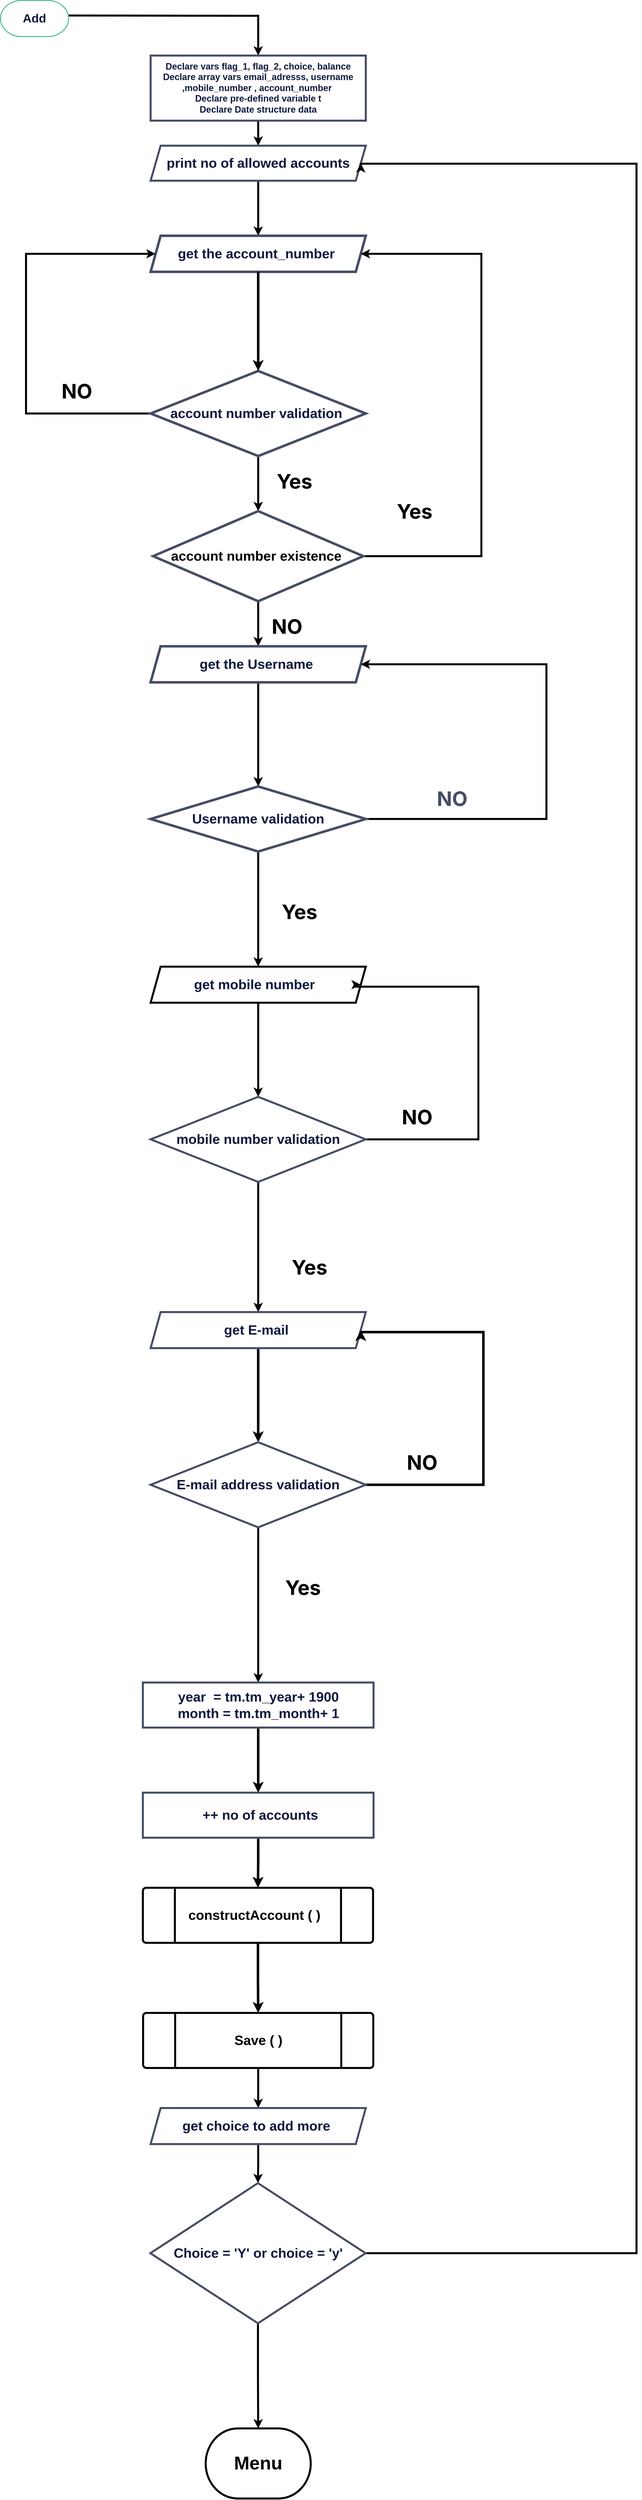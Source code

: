 <mxfile version="22.1.16" type="device" pages="2">
  <diagram id="C5RBs43oDa-KdzZeNtuy" name="Page-1">
    <mxGraphModel dx="5010" dy="2675" grid="1" gridSize="10" guides="1" tooltips="1" connect="1" arrows="1" fold="1" page="1" pageScale="1" pageWidth="827" pageHeight="1169" math="0" shadow="0">
      <root>
        <mxCell id="WIyWlLk6GJQsqaUBKTNV-0" />
        <mxCell id="WIyWlLk6GJQsqaUBKTNV-1" parent="WIyWlLk6GJQsqaUBKTNV-0" />
        <mxCell id="0M5aHhBtIqLNr8UPk6AN-0" value="" style="edgeStyle=orthogonalEdgeStyle;rounded=0;orthogonalLoop=1;jettySize=auto;html=1;horizontal=1;strokeWidth=4;entryX=0.5;entryY=0;entryDx=0;entryDy=0;" edge="1" parent="WIyWlLk6GJQsqaUBKTNV-1" target="0M5aHhBtIqLNr8UPk6AN-3">
          <mxGeometry relative="1" as="geometry">
            <mxPoint x="166" y="170" as="sourcePoint" />
            <mxPoint x="520" y="250" as="targetPoint" />
          </mxGeometry>
        </mxCell>
        <mxCell id="0M5aHhBtIqLNr8UPk6AN-1" value="&lt;b&gt;Add&lt;/b&gt;" style="fontSize=24;zwfType=basicShape;strokeWidth=2;html=1;shape=mxgraph.flowchart.terminator;whiteSpace=wrap;strokeColor=#52BD94;fontColor=#101840;fillColor=#FFFFFF;" vertex="1" parent="WIyWlLk6GJQsqaUBKTNV-1">
          <mxGeometry x="30" y="140" width="136" height="72" as="geometry" />
        </mxCell>
        <mxCell id="YmXTtljNiwzluVmW0Ctn-27" style="edgeStyle=orthogonalEdgeStyle;rounded=0;orthogonalLoop=1;jettySize=auto;html=1;exitX=0.5;exitY=1;exitDx=0;exitDy=0;entryX=0.5;entryY=0;entryDx=0;entryDy=0;strokeWidth=4;" edge="1" parent="WIyWlLk6GJQsqaUBKTNV-1" source="0M5aHhBtIqLNr8UPk6AN-3" target="0M5aHhBtIqLNr8UPk6AN-4">
          <mxGeometry relative="1" as="geometry" />
        </mxCell>
        <mxCell id="0M5aHhBtIqLNr8UPk6AN-3" value="&lt;b style=&quot;font-size: 18px;&quot;&gt;Declare vars flag_1, flag_2, choice, balance&lt;br&gt;Declare array vars&amp;nbsp;email_adresss,&amp;nbsp;username ,mobile_number ,&amp;nbsp;account_number&amp;nbsp;&lt;br&gt;Declare pre-defined variable t&lt;br&gt;Declare Date structure&amp;nbsp;data&lt;/b&gt;" style="fontSize=14;spacingLeft=10;spacingRight=10;zwfType=basicShape;rounded=0;strokeWidth=4;strokeColor=#474D66;whiteSpace=wrap;html=1;align=center;fontColor=#101840;" vertex="1" parent="WIyWlLk6GJQsqaUBKTNV-1">
          <mxGeometry x="330" y="250" width="430" height="130" as="geometry" />
        </mxCell>
        <mxCell id="YmXTtljNiwzluVmW0Ctn-29" style="edgeStyle=orthogonalEdgeStyle;rounded=0;orthogonalLoop=1;jettySize=auto;html=1;exitX=0.5;exitY=1;exitDx=0;exitDy=0;entryX=0.5;entryY=0;entryDx=0;entryDy=0;strokeWidth=4;" edge="1" parent="WIyWlLk6GJQsqaUBKTNV-1" source="0M5aHhBtIqLNr8UPk6AN-4" target="0M5aHhBtIqLNr8UPk6AN-8">
          <mxGeometry relative="1" as="geometry">
            <mxPoint x="545" y="558.0" as="targetPoint" />
          </mxGeometry>
        </mxCell>
        <mxCell id="0M5aHhBtIqLNr8UPk6AN-4" value="&lt;b&gt;&lt;font style=&quot;font-size: 27px;&quot;&gt;print no of allowed accounts&lt;/font&gt;&lt;/b&gt;" style="fontSize=20;spacingLeft=10;spacingRight=10;zwfType=basicShape;strokeWidth=4;shape=parallelogram;perimeter=parallelogramPerimeter;whiteSpace=wrap;html=1;fixedSize=1;strokeColor=#474D66;fontColor=#101840;" vertex="1" parent="WIyWlLk6GJQsqaUBKTNV-1">
          <mxGeometry x="330" y="430" width="430" height="70" as="geometry" />
        </mxCell>
        <mxCell id="0M5aHhBtIqLNr8UPk6AN-8" value="&lt;b&gt;&lt;font style=&quot;font-size: 27px;&quot;&gt;get the account_number&amp;nbsp;&lt;/font&gt;&lt;/b&gt;" style="fontSize=20;spacingLeft=10;spacingRight=10;zwfType=basicShape;strokeWidth=5;shape=parallelogram;perimeter=parallelogramPerimeter;whiteSpace=wrap;html=1;fixedSize=1;strokeColor=#474D66;fontColor=#101840;" vertex="1" parent="WIyWlLk6GJQsqaUBKTNV-1">
          <mxGeometry x="330" y="610" width="430" height="72" as="geometry" />
        </mxCell>
        <mxCell id="YmXTtljNiwzluVmW0Ctn-36" value="" style="edgeStyle=orthogonalEdgeStyle;rounded=0;orthogonalLoop=1;jettySize=auto;html=1;strokeWidth=4;" edge="1" parent="WIyWlLk6GJQsqaUBKTNV-1" source="0M5aHhBtIqLNr8UPk6AN-12" target="0M5aHhBtIqLNr8UPk6AN-17">
          <mxGeometry relative="1" as="geometry" />
        </mxCell>
        <mxCell id="YmXTtljNiwzluVmW0Ctn-37" style="edgeStyle=orthogonalEdgeStyle;rounded=0;orthogonalLoop=1;jettySize=auto;html=1;exitX=0;exitY=0.5;exitDx=0;exitDy=0;entryX=0;entryY=0.5;entryDx=0;entryDy=0;strokeWidth=4;" edge="1" parent="WIyWlLk6GJQsqaUBKTNV-1" source="0M5aHhBtIqLNr8UPk6AN-12" target="0M5aHhBtIqLNr8UPk6AN-8">
          <mxGeometry relative="1" as="geometry">
            <mxPoint x="80" y="640" as="targetPoint" />
            <Array as="points">
              <mxPoint x="81" y="965" />
              <mxPoint x="81" y="646" />
            </Array>
          </mxGeometry>
        </mxCell>
        <mxCell id="0M5aHhBtIqLNr8UPk6AN-12" value="&lt;span&gt;&lt;font style=&quot;font-size: 27px;&quot;&gt;account number validation&amp;nbsp;&lt;/font&gt;&lt;/span&gt;" style="fontSize=20;spacingLeft=10;spacingRight=10;zwfType=basicShape;strokeWidth=5;rhombus;whiteSpace=wrap;html=1;strokeColor=#474D66;fontColor=#101840;fontStyle=1" vertex="1" parent="WIyWlLk6GJQsqaUBKTNV-1">
          <mxGeometry x="330" y="880" width="430" height="170" as="geometry" />
        </mxCell>
        <mxCell id="0M5aHhBtIqLNr8UPk6AN-13" value="" style="edgeStyle=orthogonalEdgeStyle;rounded=0;orthogonalLoop=1;jettySize=auto;html=1;exitX=0.5;exitY=1;exitDx=0;exitDy=0;strokeWidth=5;" edge="1" parent="WIyWlLk6GJQsqaUBKTNV-1" source="0M5aHhBtIqLNr8UPk6AN-8" target="0M5aHhBtIqLNr8UPk6AN-12">
          <mxGeometry relative="1" as="geometry">
            <mxPoint x="524.29" y="790" as="sourcePoint" />
            <mxPoint x="524.29" y="858" as="targetPoint" />
            <Array as="points" />
          </mxGeometry>
        </mxCell>
        <mxCell id="0M5aHhBtIqLNr8UPk6AN-14" value="&lt;font color=&quot;#000000&quot;&gt;NO&lt;/font&gt;" style="spacingLeft=10;spacingRight=10;text;zwfType=Text;html=1;lineHeight=1.5;align=left;fontFamily=Inter;strokeColor=none;fillColor=none;verticalAlign=middle;whiteSpace=wrap;rounded=0;fontSize=40;fontColor=#474D66;fontStyle=1" vertex="1" parent="WIyWlLk6GJQsqaUBKTNV-1">
          <mxGeometry x="140" y="900" width="240" height="40" as="geometry" />
        </mxCell>
        <mxCell id="0M5aHhBtIqLNr8UPk6AN-15" value="&lt;font color=&quot;#000000&quot;&gt;Yes&lt;/font&gt;" style="spacingLeft=10;spacingRight=10;text;zwfType=Text;html=1;lineHeight=1.5;align=left;fontFamily=Inter;strokeColor=none;fillColor=none;verticalAlign=middle;whiteSpace=wrap;rounded=0;fontSize=40;fontColor=#474D66;fontStyle=1" vertex="1" parent="WIyWlLk6GJQsqaUBKTNV-1">
          <mxGeometry x="570" y="1080" width="240" height="40" as="geometry" />
        </mxCell>
        <mxCell id="YmXTtljNiwzluVmW0Ctn-39" value="" style="edgeStyle=orthogonalEdgeStyle;rounded=0;orthogonalLoop=1;jettySize=auto;html=1;entryX=1;entryY=0.5;entryDx=0;entryDy=0;strokeWidth=4;" edge="1" parent="WIyWlLk6GJQsqaUBKTNV-1" source="0M5aHhBtIqLNr8UPk6AN-17" target="0M5aHhBtIqLNr8UPk6AN-8">
          <mxGeometry relative="1" as="geometry">
            <mxPoint x="990" y="640" as="targetPoint" />
            <Array as="points">
              <mxPoint x="991" y="1250" />
              <mxPoint x="991" y="646" />
            </Array>
          </mxGeometry>
        </mxCell>
        <mxCell id="YmXTtljNiwzluVmW0Ctn-40" value="" style="edgeStyle=orthogonalEdgeStyle;rounded=0;orthogonalLoop=1;jettySize=auto;html=1;strokeWidth=4;" edge="1" parent="WIyWlLk6GJQsqaUBKTNV-1" source="0M5aHhBtIqLNr8UPk6AN-17" target="0M5aHhBtIqLNr8UPk6AN-22">
          <mxGeometry relative="1" as="geometry" />
        </mxCell>
        <mxCell id="0M5aHhBtIqLNr8UPk6AN-17" value="&lt;div style=&quot;text-align: justify;&quot;&gt;&lt;span style=&quot;background-color: initial;&quot;&gt;&lt;font style=&quot;&quot;&gt;&lt;b style=&quot;font-size: 27px;&quot;&gt;&amp;nbsp;account number &lt;/b&gt;&lt;span style=&quot;font-size: 27px;&quot;&gt;&lt;b&gt;existence&lt;/b&gt;&lt;/span&gt;&lt;b style=&quot;font-size: 27px;&quot;&gt;&amp;nbsp;&amp;nbsp;&lt;/b&gt;&lt;/font&gt;&lt;/span&gt;&lt;/div&gt;" style="fontSize=20;spacingLeft=10;spacingRight=10;zwfType=basicShape;strokeWidth=5;rhombus;whiteSpace=wrap;html=1;strokeColor=#474D66;" vertex="1" parent="WIyWlLk6GJQsqaUBKTNV-1">
          <mxGeometry x="335" y="1160" width="420" height="180" as="geometry" />
        </mxCell>
        <mxCell id="0M5aHhBtIqLNr8UPk6AN-18" value="&lt;font color=&quot;#000000&quot;&gt;Yes&lt;/font&gt;" style="spacingLeft=10;spacingRight=10;text;zwfType=Text;html=1;lineHeight=1.5;align=left;fontFamily=Inter;strokeColor=none;fillColor=none;verticalAlign=middle;whiteSpace=wrap;rounded=0;fontSize=40;fontColor=#474D66;fontStyle=1" vertex="1" parent="WIyWlLk6GJQsqaUBKTNV-1">
          <mxGeometry x="810" y="1140" width="240" height="40" as="geometry" />
        </mxCell>
        <mxCell id="0M5aHhBtIqLNr8UPk6AN-19" value="&lt;font color=&quot;#000000&quot;&gt;NO&lt;/font&gt;" style="spacingLeft=10;spacingRight=10;text;zwfType=Text;html=1;lineHeight=1.5;align=left;fontFamily=Inter;strokeColor=none;fillColor=none;verticalAlign=middle;whiteSpace=wrap;rounded=0;fontSize=40;fontColor=#474D66;fontStyle=1" vertex="1" parent="WIyWlLk6GJQsqaUBKTNV-1">
          <mxGeometry x="560" y="1370" width="240" height="40" as="geometry" />
        </mxCell>
        <mxCell id="rjykAX6L-AphJnYpdACZ-0" style="edgeStyle=orthogonalEdgeStyle;rounded=0;orthogonalLoop=1;jettySize=auto;html=1;exitX=0.5;exitY=1;exitDx=0;exitDy=0;entryX=0.5;entryY=0;entryDx=0;entryDy=0;strokeWidth=4;" edge="1" parent="WIyWlLk6GJQsqaUBKTNV-1" source="0M5aHhBtIqLNr8UPk6AN-22" target="0M5aHhBtIqLNr8UPk6AN-26">
          <mxGeometry relative="1" as="geometry" />
        </mxCell>
        <mxCell id="0M5aHhBtIqLNr8UPk6AN-22" value="&lt;b&gt;&lt;font style=&quot;font-size: 27px;&quot;&gt;get the Username&amp;nbsp;&lt;/font&gt;&lt;/b&gt;" style="fontSize=20;spacingLeft=10;spacingRight=10;zwfType=basicShape;strokeWidth=5;shape=parallelogram;perimeter=parallelogramPerimeter;whiteSpace=wrap;html=1;fixedSize=1;strokeColor=#474D66;fontColor=#101840;" vertex="1" parent="WIyWlLk6GJQsqaUBKTNV-1">
          <mxGeometry x="330" y="1430" width="430" height="72" as="geometry" />
        </mxCell>
        <mxCell id="0M5aHhBtIqLNr8UPk6AN-28" style="edgeStyle=orthogonalEdgeStyle;rounded=0;orthogonalLoop=1;jettySize=auto;html=1;exitX=0.5;exitY=1;exitDx=0;exitDy=0;" edge="1" parent="WIyWlLk6GJQsqaUBKTNV-1" target="0M5aHhBtIqLNr8UPk6AN-26">
          <mxGeometry relative="1" as="geometry">
            <mxPoint x="531" y="1720" as="sourcePoint" />
          </mxGeometry>
        </mxCell>
        <mxCell id="YmXTtljNiwzluVmW0Ctn-41" style="edgeStyle=orthogonalEdgeStyle;rounded=0;orthogonalLoop=1;jettySize=auto;html=1;exitX=1;exitY=0.5;exitDx=0;exitDy=0;strokeWidth=4;entryX=1;entryY=0.5;entryDx=0;entryDy=0;" edge="1" parent="WIyWlLk6GJQsqaUBKTNV-1" source="0M5aHhBtIqLNr8UPk6AN-26" target="0M5aHhBtIqLNr8UPk6AN-22">
          <mxGeometry relative="1" as="geometry">
            <mxPoint x="1120" y="1440" as="targetPoint" />
            <Array as="points">
              <mxPoint x="1121" y="1775" />
              <mxPoint x="1121" y="1466" />
            </Array>
          </mxGeometry>
        </mxCell>
        <mxCell id="YmXTtljNiwzluVmW0Ctn-42" style="edgeStyle=orthogonalEdgeStyle;rounded=0;orthogonalLoop=1;jettySize=auto;html=1;exitX=0.5;exitY=1;exitDx=0;exitDy=0;entryX=0.5;entryY=0;entryDx=0;entryDy=0;strokeWidth=4;" edge="1" parent="WIyWlLk6GJQsqaUBKTNV-1" source="0M5aHhBtIqLNr8UPk6AN-26" target="0M5aHhBtIqLNr8UPk6AN-32">
          <mxGeometry relative="1" as="geometry" />
        </mxCell>
        <mxCell id="0M5aHhBtIqLNr8UPk6AN-26" value="&lt;font style=&quot;font-size: 27px;&quot;&gt;&amp;nbsp;&lt;/font&gt;&lt;b style=&quot;border-color: var(--border-color);&quot;&gt;&lt;font style=&quot;border-color: var(--border-color); font-size: 27px;&quot;&gt;Username&amp;nbsp;&lt;/font&gt;&lt;/b&gt;&lt;span&gt;&lt;font style=&quot;font-size: 27px;&quot;&gt;validation&amp;nbsp;&lt;/font&gt;&lt;/span&gt;" style="fontSize=20;spacingLeft=10;spacingRight=10;zwfType=basicShape;strokeWidth=5;rhombus;whiteSpace=wrap;html=1;strokeColor=#474D66;fontColor=#101840;fontStyle=1" vertex="1" parent="WIyWlLk6GJQsqaUBKTNV-1">
          <mxGeometry x="330" y="1710" width="430" height="130" as="geometry" />
        </mxCell>
        <mxCell id="0M5aHhBtIqLNr8UPk6AN-29" value="&lt;font color=&quot;#000000&quot;&gt;Yes&lt;/font&gt;" style="spacingLeft=10;spacingRight=10;text;zwfType=Text;html=1;lineHeight=1.5;align=left;fontFamily=Inter;strokeColor=none;fillColor=none;verticalAlign=middle;whiteSpace=wrap;rounded=0;fontSize=40;fontColor=#474D66;fontStyle=1" vertex="1" parent="WIyWlLk6GJQsqaUBKTNV-1">
          <mxGeometry x="580" y="1940" width="240" height="40" as="geometry" />
        </mxCell>
        <mxCell id="0M5aHhBtIqLNr8UPk6AN-30" value="NO" style="spacingLeft=10;spacingRight=10;text;zwfType=Text;html=1;lineHeight=1.5;align=left;fontFamily=Inter;strokeColor=none;fillColor=none;verticalAlign=middle;whiteSpace=wrap;rounded=0;fontSize=40;fontColor=#474D66;fontStyle=1" vertex="1" parent="WIyWlLk6GJQsqaUBKTNV-1">
          <mxGeometry x="890" y="1714" width="240" height="40" as="geometry" />
        </mxCell>
        <mxCell id="0M5aHhBtIqLNr8UPk6AN-43" style="edgeStyle=orthogonalEdgeStyle;rounded=0;orthogonalLoop=1;jettySize=auto;html=1;exitX=0.5;exitY=1;exitDx=0;exitDy=0;strokeWidth=4;" edge="1" parent="WIyWlLk6GJQsqaUBKTNV-1" source="0M5aHhBtIqLNr8UPk6AN-32" target="0M5aHhBtIqLNr8UPk6AN-36">
          <mxGeometry relative="1" as="geometry" />
        </mxCell>
        <mxCell id="0M5aHhBtIqLNr8UPk6AN-32" value="&lt;b&gt;&lt;font style=&quot;font-size: 27px;&quot;&gt;get mobile number&amp;nbsp;&amp;nbsp;&lt;/font&gt;&lt;/b&gt;" style="fontSize=20;spacingLeft=10;spacingRight=10;zwfType=basicShape;strokeWidth=4;shape=parallelogram;perimeter=parallelogramPerimeter;whiteSpace=wrap;html=1;fixedSize=1;strokeColor=#000000;fontColor=#101840;" vertex="1" parent="WIyWlLk6GJQsqaUBKTNV-1">
          <mxGeometry x="330" y="2070" width="430" height="72" as="geometry" />
        </mxCell>
        <mxCell id="0M5aHhBtIqLNr8UPk6AN-35" style="edgeStyle=orthogonalEdgeStyle;rounded=0;orthogonalLoop=1;jettySize=auto;html=1;entryX=1;entryY=0.5;entryDx=0;entryDy=0;strokeWidth=4;" edge="1" parent="WIyWlLk6GJQsqaUBKTNV-1" source="0M5aHhBtIqLNr8UPk6AN-36" target="0M5aHhBtIqLNr8UPk6AN-32">
          <mxGeometry relative="1" as="geometry">
            <mxPoint x="1005" y="2110" as="targetPoint" />
            <Array as="points">
              <mxPoint x="985" y="2415" />
              <mxPoint x="985" y="2110" />
              <mxPoint x="740" y="2110" />
            </Array>
          </mxGeometry>
        </mxCell>
        <mxCell id="0M5aHhBtIqLNr8UPk6AN-53" style="edgeStyle=orthogonalEdgeStyle;rounded=0;orthogonalLoop=1;jettySize=auto;html=1;exitX=0.5;exitY=1;exitDx=0;exitDy=0;entryX=0.5;entryY=0;entryDx=0;entryDy=0;strokeWidth=4;" edge="1" parent="WIyWlLk6GJQsqaUBKTNV-1" source="0M5aHhBtIqLNr8UPk6AN-36" target="0M5aHhBtIqLNr8UPk6AN-48">
          <mxGeometry relative="1" as="geometry" />
        </mxCell>
        <mxCell id="0M5aHhBtIqLNr8UPk6AN-36" value="&lt;font style=&quot;font-size: 27px;&quot;&gt;&amp;nbsp;&lt;/font&gt;&lt;b style=&quot;border-color: var(--border-color);&quot;&gt;&lt;font style=&quot;border-color: var(--border-color); font-size: 27px;&quot;&gt;mobile number&amp;nbsp;&lt;/font&gt;&lt;/b&gt;&lt;span&gt;&lt;font style=&quot;font-size: 27px;&quot;&gt;validation&amp;nbsp;&lt;/font&gt;&lt;/span&gt;" style="fontSize=20;spacingLeft=10;spacingRight=10;zwfType=basicShape;strokeWidth=4;rhombus;whiteSpace=wrap;html=1;strokeColor=#474D66;fontColor=#101840;fontStyle=1" vertex="1" parent="WIyWlLk6GJQsqaUBKTNV-1">
          <mxGeometry x="330" y="2330" width="430" height="170" as="geometry" />
        </mxCell>
        <mxCell id="0M5aHhBtIqLNr8UPk6AN-37" value="&lt;font color=&quot;#000000&quot;&gt;Yes&lt;/font&gt;" style="spacingLeft=10;spacingRight=10;text;zwfType=Text;html=1;lineHeight=1.5;align=left;fontFamily=Inter;strokeColor=none;fillColor=none;verticalAlign=middle;whiteSpace=wrap;rounded=0;fontSize=40;fontColor=#474D66;fontStyle=1" vertex="1" parent="WIyWlLk6GJQsqaUBKTNV-1">
          <mxGeometry x="600" y="2650" width="240" height="40" as="geometry" />
        </mxCell>
        <mxCell id="0M5aHhBtIqLNr8UPk6AN-38" value="&lt;font color=&quot;#000000&quot;&gt;NO&lt;/font&gt;" style="spacingLeft=10;spacingRight=10;text;zwfType=Text;html=1;lineHeight=1.5;align=left;fontFamily=Inter;strokeColor=none;fillColor=none;verticalAlign=middle;whiteSpace=wrap;rounded=0;fontSize=40;fontColor=#474D66;fontStyle=1" vertex="1" parent="WIyWlLk6GJQsqaUBKTNV-1">
          <mxGeometry x="820" y="2350" width="240" height="40" as="geometry" />
        </mxCell>
        <mxCell id="0M5aHhBtIqLNr8UPk6AN-47" style="edgeStyle=orthogonalEdgeStyle;rounded=0;orthogonalLoop=1;jettySize=auto;html=1;exitX=0.5;exitY=1;exitDx=0;exitDy=0;strokeWidth=5;" edge="1" parent="WIyWlLk6GJQsqaUBKTNV-1" source="0M5aHhBtIqLNr8UPk6AN-48" target="0M5aHhBtIqLNr8UPk6AN-50">
          <mxGeometry relative="1" as="geometry" />
        </mxCell>
        <mxCell id="0M5aHhBtIqLNr8UPk6AN-48" value="&lt;b&gt;&lt;font style=&quot;font-size: 27px;&quot;&gt;get E-mail&amp;nbsp;&lt;/font&gt;&lt;/b&gt;" style="fontSize=20;spacingLeft=10;spacingRight=10;zwfType=basicShape;strokeWidth=4;shape=parallelogram;perimeter=parallelogramPerimeter;whiteSpace=wrap;html=1;fixedSize=1;strokeColor=#474D66;fontColor=#101840;" vertex="1" parent="WIyWlLk6GJQsqaUBKTNV-1">
          <mxGeometry x="330" y="2760" width="430" height="72" as="geometry" />
        </mxCell>
        <mxCell id="0M5aHhBtIqLNr8UPk6AN-49" style="edgeStyle=orthogonalEdgeStyle;rounded=0;orthogonalLoop=1;jettySize=auto;html=1;entryX=1;entryY=0.5;entryDx=0;entryDy=0;strokeWidth=5;" edge="1" parent="WIyWlLk6GJQsqaUBKTNV-1" source="0M5aHhBtIqLNr8UPk6AN-50" target="0M5aHhBtIqLNr8UPk6AN-48">
          <mxGeometry relative="1" as="geometry">
            <mxPoint x="1015" y="2800" as="targetPoint" />
            <Array as="points">
              <mxPoint x="995" y="3105" />
              <mxPoint x="995" y="2800" />
              <mxPoint x="750" y="2800" />
            </Array>
          </mxGeometry>
        </mxCell>
        <mxCell id="YmXTtljNiwzluVmW0Ctn-43" style="edgeStyle=orthogonalEdgeStyle;rounded=0;orthogonalLoop=1;jettySize=auto;html=1;exitX=0.5;exitY=1;exitDx=0;exitDy=0;entryX=0.5;entryY=0;entryDx=0;entryDy=0;strokeWidth=4;" edge="1" parent="WIyWlLk6GJQsqaUBKTNV-1" source="0M5aHhBtIqLNr8UPk6AN-50" target="0M5aHhBtIqLNr8UPk6AN-56">
          <mxGeometry relative="1" as="geometry" />
        </mxCell>
        <mxCell id="0M5aHhBtIqLNr8UPk6AN-50" value="&lt;font style=&quot;font-size: 27px;&quot;&gt;&amp;nbsp;E-mail address&lt;/font&gt;&lt;b style=&quot;border-color: var(--border-color);&quot;&gt;&lt;font style=&quot;border-color: var(--border-color); font-size: 27px;&quot;&gt;&amp;nbsp;&lt;/font&gt;&lt;/b&gt;&lt;span&gt;&lt;font style=&quot;font-size: 27px;&quot;&gt;validation&amp;nbsp;&lt;/font&gt;&lt;/span&gt;" style="fontSize=20;spacingLeft=10;spacingRight=10;zwfType=basicShape;strokeWidth=4;rhombus;whiteSpace=wrap;html=1;strokeColor=#474D66;fontColor=#101840;fontStyle=1" vertex="1" parent="WIyWlLk6GJQsqaUBKTNV-1">
          <mxGeometry x="330" y="3020" width="430" height="170" as="geometry" />
        </mxCell>
        <mxCell id="0M5aHhBtIqLNr8UPk6AN-52" value="&lt;font color=&quot;#000000&quot;&gt;NO&lt;/font&gt;" style="spacingLeft=10;spacingRight=10;text;zwfType=Text;html=1;lineHeight=1.5;align=left;fontFamily=Inter;strokeColor=none;fillColor=none;verticalAlign=middle;whiteSpace=wrap;rounded=0;fontSize=40;fontColor=#474D66;fontStyle=1;strokeWidth=4;" vertex="1" parent="WIyWlLk6GJQsqaUBKTNV-1">
          <mxGeometry x="830" y="3040" width="240" height="40" as="geometry" />
        </mxCell>
        <mxCell id="0M5aHhBtIqLNr8UPk6AN-59" style="edgeStyle=orthogonalEdgeStyle;rounded=0;orthogonalLoop=1;jettySize=auto;html=1;exitX=0.5;exitY=1;exitDx=0;exitDy=0;entryX=0.5;entryY=0;entryDx=0;entryDy=0;strokeWidth=5;" edge="1" parent="WIyWlLk6GJQsqaUBKTNV-1" source="0M5aHhBtIqLNr8UPk6AN-56" target="0M5aHhBtIqLNr8UPk6AN-57">
          <mxGeometry relative="1" as="geometry" />
        </mxCell>
        <mxCell id="0M5aHhBtIqLNr8UPk6AN-56" value="&lt;div style=&quot;font-size: 27px;&quot;&gt;&lt;font style=&quot;font-size: 27px;&quot;&gt;&lt;b&gt;year&amp;nbsp; = tm.tm_year+ 1900&lt;/b&gt;&lt;/font&gt;&lt;/div&gt;&lt;div style=&quot;font-size: 27px;&quot;&gt;&lt;font style=&quot;font-size: 27px;&quot;&gt;&lt;b&gt;month = tm.tm_month+ 1&lt;/b&gt;&lt;/font&gt;&lt;/div&gt;" style="fontSize=14;spacingLeft=10;spacingRight=10;zwfType=basicShape;rounded=0;strokeWidth=4;strokeColor=#474D66;whiteSpace=wrap;html=1;align=center;fontColor=#101840;" vertex="1" parent="WIyWlLk6GJQsqaUBKTNV-1">
          <mxGeometry x="314.5" y="3500" width="461" height="90" as="geometry" />
        </mxCell>
        <mxCell id="YmXTtljNiwzluVmW0Ctn-5" style="edgeStyle=orthogonalEdgeStyle;rounded=0;orthogonalLoop=1;jettySize=auto;html=1;exitX=0.5;exitY=1;exitDx=0;exitDy=0;entryX=0.5;entryY=0;entryDx=0;entryDy=0;strokeWidth=5;" edge="1" parent="WIyWlLk6GJQsqaUBKTNV-1" source="0M5aHhBtIqLNr8UPk6AN-57" target="YmXTtljNiwzluVmW0Ctn-3">
          <mxGeometry relative="1" as="geometry" />
        </mxCell>
        <mxCell id="0M5aHhBtIqLNr8UPk6AN-57" value="&lt;div style=&quot;font-size: 27px;&quot;&gt;&lt;b&gt;&amp;nbsp; ++ no of accounts&amp;nbsp;&lt;/b&gt;&lt;br&gt;&lt;/div&gt;" style="fontSize=14;spacingLeft=10;spacingRight=10;zwfType=basicShape;rounded=0;strokeWidth=4;strokeColor=#474D66;whiteSpace=wrap;html=1;align=center;fontColor=#101840;" vertex="1" parent="WIyWlLk6GJQsqaUBKTNV-1">
          <mxGeometry x="314.5" y="3720" width="461" height="90" as="geometry" />
        </mxCell>
        <mxCell id="YmXTtljNiwzluVmW0Ctn-8" style="edgeStyle=orthogonalEdgeStyle;rounded=0;orthogonalLoop=1;jettySize=auto;html=1;exitX=0.5;exitY=1;exitDx=0;exitDy=0;entryX=0.5;entryY=0;entryDx=0;entryDy=0;strokeWidth=5;" edge="1" parent="WIyWlLk6GJQsqaUBKTNV-1" source="YmXTtljNiwzluVmW0Ctn-3" target="YmXTtljNiwzluVmW0Ctn-6">
          <mxGeometry relative="1" as="geometry" />
        </mxCell>
        <mxCell id="YmXTtljNiwzluVmW0Ctn-3" value="" style="verticalLabelPosition=bottom;verticalAlign=top;html=1;shape=process;whiteSpace=wrap;rounded=1;size=0.14;arcSize=6;strokeWidth=4;" vertex="1" parent="WIyWlLk6GJQsqaUBKTNV-1">
          <mxGeometry x="314.5" y="3910" width="460" height="110" as="geometry" />
        </mxCell>
        <mxCell id="YmXTtljNiwzluVmW0Ctn-4" value="&lt;font style=&quot;font-size: 27px;&quot;&gt;&lt;b&gt;constructAccount ( )&lt;/b&gt;&lt;/font&gt;" style="text;html=1;align=center;verticalAlign=middle;resizable=0;points=[];autosize=1;strokeColor=none;fillColor=none;" vertex="1" parent="WIyWlLk6GJQsqaUBKTNV-1">
          <mxGeometry x="392" y="3940" width="290" height="50" as="geometry" />
        </mxCell>
        <mxCell id="YmXTtljNiwzluVmW0Ctn-24" style="edgeStyle=orthogonalEdgeStyle;rounded=0;orthogonalLoop=1;jettySize=auto;html=1;exitX=0.5;exitY=1;exitDx=0;exitDy=0;entryX=0.5;entryY=0;entryDx=0;entryDy=0;strokeWidth=4;" edge="1" parent="WIyWlLk6GJQsqaUBKTNV-1" source="YmXTtljNiwzluVmW0Ctn-6" target="YmXTtljNiwzluVmW0Ctn-9">
          <mxGeometry relative="1" as="geometry" />
        </mxCell>
        <mxCell id="YmXTtljNiwzluVmW0Ctn-6" value="" style="verticalLabelPosition=bottom;verticalAlign=top;html=1;shape=process;whiteSpace=wrap;rounded=1;size=0.14;arcSize=6;strokeWidth=4;" vertex="1" parent="WIyWlLk6GJQsqaUBKTNV-1">
          <mxGeometry x="315" y="4160" width="460" height="110" as="geometry" />
        </mxCell>
        <mxCell id="YmXTtljNiwzluVmW0Ctn-7" value="&lt;span style=&quot;font-size: 27px;&quot;&gt;&lt;b&gt;Save ( )&lt;/b&gt;&lt;/span&gt;" style="text;html=1;align=center;verticalAlign=middle;resizable=0;points=[];autosize=1;strokeColor=none;fillColor=none;" vertex="1" parent="WIyWlLk6GJQsqaUBKTNV-1">
          <mxGeometry x="484.5" y="4190" width="120" height="50" as="geometry" />
        </mxCell>
        <mxCell id="YmXTtljNiwzluVmW0Ctn-21" style="edgeStyle=orthogonalEdgeStyle;rounded=0;orthogonalLoop=1;jettySize=auto;html=1;exitX=0.5;exitY=1;exitDx=0;exitDy=0;entryX=0.5;entryY=0;entryDx=0;entryDy=0;strokeWidth=4;" edge="1" parent="WIyWlLk6GJQsqaUBKTNV-1" source="YmXTtljNiwzluVmW0Ctn-9" target="YmXTtljNiwzluVmW0Ctn-11">
          <mxGeometry relative="1" as="geometry" />
        </mxCell>
        <mxCell id="YmXTtljNiwzluVmW0Ctn-9" value="&lt;b&gt;&lt;font style=&quot;font-size: 27px;&quot;&gt;get choice to add more&amp;nbsp;&lt;/font&gt;&lt;/b&gt;" style="fontSize=20;spacingLeft=10;spacingRight=10;zwfType=basicShape;strokeWidth=4;shape=parallelogram;perimeter=parallelogramPerimeter;whiteSpace=wrap;html=1;fixedSize=1;strokeColor=#474D66;fontColor=#101840;" vertex="1" parent="WIyWlLk6GJQsqaUBKTNV-1">
          <mxGeometry x="330" y="4350" width="430" height="72" as="geometry" />
        </mxCell>
        <mxCell id="YmXTtljNiwzluVmW0Ctn-26" style="edgeStyle=orthogonalEdgeStyle;rounded=0;orthogonalLoop=1;jettySize=auto;html=1;exitX=0.5;exitY=1;exitDx=0;exitDy=0;strokeWidth=4;" edge="1" parent="WIyWlLk6GJQsqaUBKTNV-1" source="YmXTtljNiwzluVmW0Ctn-11" target="YmXTtljNiwzluVmW0Ctn-14">
          <mxGeometry relative="1" as="geometry" />
        </mxCell>
        <mxCell id="YmXTtljNiwzluVmW0Ctn-28" style="edgeStyle=orthogonalEdgeStyle;rounded=0;orthogonalLoop=1;jettySize=auto;html=1;exitX=1;exitY=0.5;exitDx=0;exitDy=0;entryX=1;entryY=0.5;entryDx=0;entryDy=0;strokeWidth=4;" edge="1" parent="WIyWlLk6GJQsqaUBKTNV-1" source="YmXTtljNiwzluVmW0Ctn-11" target="0M5aHhBtIqLNr8UPk6AN-4">
          <mxGeometry relative="1" as="geometry">
            <mxPoint x="1300" y="456.0" as="targetPoint" />
            <Array as="points">
              <mxPoint x="1301" y="4640" />
              <mxPoint x="1301" y="466" />
            </Array>
          </mxGeometry>
        </mxCell>
        <mxCell id="YmXTtljNiwzluVmW0Ctn-11" value="&lt;span style=&quot;font-size: 27px;&quot;&gt;Choice = &#39;Y&#39; or choice = &#39;y&#39;&lt;/span&gt;" style="fontSize=20;spacingLeft=10;spacingRight=10;zwfType=basicShape;strokeWidth=4;rhombus;whiteSpace=wrap;html=1;strokeColor=#474D66;fontColor=#101840;fontStyle=1" vertex="1" parent="WIyWlLk6GJQsqaUBKTNV-1">
          <mxGeometry x="329.5" y="4500" width="430" height="280" as="geometry" />
        </mxCell>
        <mxCell id="YmXTtljNiwzluVmW0Ctn-14" value="&lt;font size=&quot;1&quot; style=&quot;&quot;&gt;&lt;b style=&quot;font-size: 37px;&quot;&gt;Menu&lt;/b&gt;&lt;/font&gt;" style="strokeWidth=4;html=1;shape=mxgraph.flowchart.terminator;whiteSpace=wrap;" vertex="1" parent="WIyWlLk6GJQsqaUBKTNV-1">
          <mxGeometry x="440" y="4990" width="210" height="140" as="geometry" />
        </mxCell>
        <mxCell id="YmXTtljNiwzluVmW0Ctn-22" value="&lt;font color=&quot;#000000&quot;&gt;Yes&lt;/font&gt;" style="spacingLeft=10;spacingRight=10;text;zwfType=Text;html=1;lineHeight=1.5;align=left;fontFamily=Inter;strokeColor=none;fillColor=none;verticalAlign=middle;whiteSpace=wrap;rounded=0;fontSize=40;fontColor=#474D66;fontStyle=1" vertex="1" parent="WIyWlLk6GJQsqaUBKTNV-1">
          <mxGeometry x="587" y="3290" width="240" height="40" as="geometry" />
        </mxCell>
      </root>
    </mxGraphModel>
  </diagram>
  <diagram id="K1dLhC4DWe1zBBCFk6ST" name="Page-2">
    <mxGraphModel dx="20040" dy="10700" grid="1" gridSize="10" guides="1" tooltips="1" connect="1" arrows="1" fold="1" page="1" pageScale="1" pageWidth="850" pageHeight="1100" math="0" shadow="0">
      <root>
        <mxCell id="0" />
        <mxCell id="1" parent="0" />
        <mxCell id="cJxG39FfX3PnJyjaCdQf-1" value="" style="edgeStyle=orthogonalEdgeStyle;rounded=0;orthogonalLoop=1;jettySize=auto;html=1;horizontal=1;strokeWidth=4;entryX=0.5;entryY=0;entryDx=0;entryDy=0;labelBackgroundColor=none;fontColor=default;" edge="1" parent="1" target="cJxG39FfX3PnJyjaCdQf-4">
          <mxGeometry relative="1" as="geometry">
            <mxPoint x="166" y="170" as="sourcePoint" />
            <mxPoint x="520" y="250" as="targetPoint" />
          </mxGeometry>
        </mxCell>
        <mxCell id="cJxG39FfX3PnJyjaCdQf-2" value="&lt;b&gt;Search&lt;/b&gt;" style="fontSize=24;zwfType=basicShape;strokeWidth=2;html=1;shape=mxgraph.flowchart.terminator;whiteSpace=wrap;labelBackgroundColor=none;" vertex="1" parent="1">
          <mxGeometry x="30" y="140" width="136" height="72" as="geometry" />
        </mxCell>
        <mxCell id="cJxG39FfX3PnJyjaCdQf-3" style="edgeStyle=orthogonalEdgeStyle;rounded=0;orthogonalLoop=1;jettySize=auto;html=1;exitX=0.5;exitY=1;exitDx=0;exitDy=0;entryX=0.5;entryY=0;entryDx=0;entryDy=0;strokeWidth=4;labelBackgroundColor=none;fontColor=default;" edge="1" parent="1" source="cJxG39FfX3PnJyjaCdQf-4" target="cJxG39FfX3PnJyjaCdQf-6">
          <mxGeometry relative="1" as="geometry" />
        </mxCell>
        <mxCell id="cJxG39FfX3PnJyjaCdQf-4" value="&lt;b style=&quot;font-size: 18px;&quot;&gt;Declare vars flag=1, choice_1,choice_2&lt;/b&gt;&lt;br&gt;&lt;b style=&quot;font-size: 18px;&quot;&gt;Declare array vars &lt;/b&gt;&lt;font style=&quot;font-size: 20px;&quot;&gt;&lt;b&gt;reqAcc&lt;/b&gt;&lt;b style=&quot;&quot;&gt;&amp;nbsp;&lt;/b&gt;&lt;/font&gt;" style="fontSize=14;spacingLeft=10;spacingRight=10;zwfType=basicShape;rounded=0;strokeWidth=4;whiteSpace=wrap;html=1;align=center;labelBackgroundColor=none;" vertex="1" parent="1">
          <mxGeometry x="330" y="250" width="430" height="130" as="geometry" />
        </mxCell>
        <mxCell id="cJxG39FfX3PnJyjaCdQf-5" style="edgeStyle=orthogonalEdgeStyle;rounded=0;orthogonalLoop=1;jettySize=auto;html=1;exitX=0.5;exitY=1;exitDx=0;exitDy=0;entryX=0.5;entryY=0;entryDx=0;entryDy=0;strokeWidth=4;labelBackgroundColor=none;fontColor=default;" edge="1" parent="1" source="cJxG39FfX3PnJyjaCdQf-6" target="cJxG39FfX3PnJyjaCdQf-7">
          <mxGeometry relative="1" as="geometry">
            <mxPoint x="545" y="558.0" as="targetPoint" />
          </mxGeometry>
        </mxCell>
        <mxCell id="cJxG39FfX3PnJyjaCdQf-6" value="&lt;b&gt;&lt;font style=&quot;font-size: 27px;&quot;&gt;print Header&amp;nbsp;&lt;/font&gt;&lt;/b&gt;" style="fontSize=20;spacingLeft=10;spacingRight=10;zwfType=basicShape;strokeWidth=4;shape=parallelogram;perimeter=parallelogramPerimeter;whiteSpace=wrap;html=1;fixedSize=1;labelBackgroundColor=none;" vertex="1" parent="1">
          <mxGeometry x="330" y="430" width="430" height="70" as="geometry" />
        </mxCell>
        <mxCell id="cJxG39FfX3PnJyjaCdQf-7" value="&lt;font style=&quot;&quot;&gt;&lt;span style=&quot;font-size: 27px;&quot;&gt;&lt;b&gt;print &quot;enter account&amp;nbsp;&quot;&lt;/b&gt;&lt;/span&gt;&lt;/font&gt;" style="fontSize=20;spacingLeft=10;spacingRight=10;zwfType=basicShape;strokeWidth=5;shape=parallelogram;perimeter=parallelogramPerimeter;whiteSpace=wrap;html=1;fixedSize=1;labelBackgroundColor=none;" vertex="1" parent="1">
          <mxGeometry x="330" y="610" width="430" height="72" as="geometry" />
        </mxCell>
        <mxCell id="cJxG39FfX3PnJyjaCdQf-8" value="" style="edgeStyle=orthogonalEdgeStyle;rounded=0;orthogonalLoop=1;jettySize=auto;html=1;strokeWidth=4;labelBackgroundColor=none;fontColor=default;" edge="1" parent="1" source="cJxG39FfX3PnJyjaCdQf-10">
          <mxGeometry relative="1" as="geometry">
            <mxPoint x="545" y="1160" as="targetPoint" />
          </mxGeometry>
        </mxCell>
        <mxCell id="cJxG39FfX3PnJyjaCdQf-10" value="&lt;span&gt;&lt;font style=&quot;&quot;&gt;&lt;span style=&quot;font-size: 27px;&quot;&gt;account number validation&lt;/span&gt;&lt;/font&gt;&lt;/span&gt;" style="fontSize=20;spacingLeft=10;spacingRight=10;zwfType=basicShape;strokeWidth=5;rhombus;whiteSpace=wrap;html=1;fontStyle=1;labelBackgroundColor=none;" vertex="1" parent="1">
          <mxGeometry x="330" y="880" width="430" height="170" as="geometry" />
        </mxCell>
        <mxCell id="cJxG39FfX3PnJyjaCdQf-11" value="" style="edgeStyle=orthogonalEdgeStyle;rounded=0;orthogonalLoop=1;jettySize=auto;html=1;exitX=0.5;exitY=1;exitDx=0;exitDy=0;strokeWidth=5;labelBackgroundColor=none;fontColor=default;" edge="1" parent="1" source="cJxG39FfX3PnJyjaCdQf-7" target="cJxG39FfX3PnJyjaCdQf-10">
          <mxGeometry relative="1" as="geometry">
            <mxPoint x="524.29" y="790" as="sourcePoint" />
            <mxPoint x="524.29" y="858" as="targetPoint" />
            <Array as="points" />
          </mxGeometry>
        </mxCell>
        <mxCell id="cJxG39FfX3PnJyjaCdQf-13" value="&lt;font color=&quot;#000000&quot;&gt;Yes&lt;/font&gt;" style="spacingLeft=10;spacingRight=10;text;zwfType=Text;html=1;lineHeight=1.5;align=left;fontFamily=Inter;strokeColor=none;fillColor=none;verticalAlign=middle;whiteSpace=wrap;rounded=0;fontSize=40;fontStyle=1;labelBackgroundColor=none;" vertex="1" parent="1">
          <mxGeometry x="570" y="1350" width="240" height="40" as="geometry" />
        </mxCell>
        <mxCell id="4iC-a6IPvWm1W7S4qfjY-1" style="edgeStyle=orthogonalEdgeStyle;rounded=0;orthogonalLoop=1;jettySize=auto;html=1;exitX=0.5;exitY=1;exitDx=0;exitDy=0;entryX=0.5;entryY=0;entryDx=0;entryDy=0;strokeWidth=4;" edge="1" parent="1" source="cJxG39FfX3PnJyjaCdQf-19">
          <mxGeometry relative="1" as="geometry">
            <mxPoint x="545" y="1710" as="targetPoint" />
          </mxGeometry>
        </mxCell>
        <mxCell id="cJxG39FfX3PnJyjaCdQf-19" value="&lt;font style=&quot;font-size: 27px;&quot;&gt;&lt;b style=&quot;&quot;&gt;declare int var place =&amp;nbsp;&lt;/b&gt;loadAccIndex(account no)&lt;/font&gt;" style="fontSize=20;spacingLeft=10;spacingRight=10;zwfType=basicShape;strokeWidth=5;shape=parallelogram;perimeter=parallelogramPerimeter;whiteSpace=wrap;html=1;fixedSize=1;labelBackgroundColor=none;size=-30;" vertex="1" parent="1">
          <mxGeometry x="330" y="1430" width="430" height="130" as="geometry" />
        </mxCell>
        <mxCell id="cJxG39FfX3PnJyjaCdQf-23" style="edgeStyle=orthogonalEdgeStyle;rounded=0;orthogonalLoop=1;jettySize=auto;html=1;entryX=0.5;entryY=0;entryDx=0;entryDy=0;strokeWidth=4;labelBackgroundColor=none;fontColor=default;" edge="1" parent="1">
          <mxGeometry relative="1" as="geometry">
            <mxPoint x="545" y="1820" as="sourcePoint" />
            <mxPoint x="545" y="2070" as="targetPoint" />
          </mxGeometry>
        </mxCell>
        <mxCell id="cJxG39FfX3PnJyjaCdQf-27" style="edgeStyle=orthogonalEdgeStyle;rounded=0;orthogonalLoop=1;jettySize=auto;html=1;exitX=0.5;exitY=1;exitDx=0;exitDy=0;strokeWidth=4;labelBackgroundColor=none;fontColor=default;" edge="1" parent="1" target="cJxG39FfX3PnJyjaCdQf-31">
          <mxGeometry relative="1" as="geometry">
            <mxPoint x="545" y="2142" as="sourcePoint" />
          </mxGeometry>
        </mxCell>
        <mxCell id="cJxG39FfX3PnJyjaCdQf-30" style="edgeStyle=orthogonalEdgeStyle;rounded=0;orthogonalLoop=1;jettySize=auto;html=1;exitX=0.5;exitY=1;exitDx=0;exitDy=0;entryX=0.5;entryY=0;entryDx=0;entryDy=0;strokeWidth=4;labelBackgroundColor=none;fontColor=default;" edge="1" parent="1" source="cJxG39FfX3PnJyjaCdQf-31" target="cJxG39FfX3PnJyjaCdQf-35">
          <mxGeometry relative="1" as="geometry" />
        </mxCell>
        <mxCell id="4iC-a6IPvWm1W7S4qfjY-7" style="edgeStyle=orthogonalEdgeStyle;rounded=0;orthogonalLoop=1;jettySize=auto;html=1;exitX=1;exitY=0.5;exitDx=0;exitDy=0;strokeWidth=4;" edge="1" parent="1" source="cJxG39FfX3PnJyjaCdQf-31">
          <mxGeometry relative="1" as="geometry">
            <mxPoint x="1360" y="2413.857" as="targetPoint" />
          </mxGeometry>
        </mxCell>
        <mxCell id="cJxG39FfX3PnJyjaCdQf-31" value="&lt;font style=&quot;font-size: 27px;&quot;&gt;choice_2 == &#39;U&#39; or&amp;nbsp;choice_2 == &#39;u&#39;&lt;/font&gt;" style="fontSize=20;spacingLeft=10;spacingRight=10;zwfType=basicShape;strokeWidth=4;rhombus;whiteSpace=wrap;html=1;fontStyle=1;labelBackgroundColor=none;" vertex="1" parent="1">
          <mxGeometry x="260" y="2330" width="570" height="170" as="geometry" />
        </mxCell>
        <mxCell id="cJxG39FfX3PnJyjaCdQf-32" value="&lt;font color=&quot;#000000&quot;&gt;Yes&lt;/font&gt;" style="spacingLeft=10;spacingRight=10;text;zwfType=Text;html=1;lineHeight=1.5;align=left;fontFamily=Inter;strokeColor=none;fillColor=none;verticalAlign=middle;whiteSpace=wrap;rounded=0;fontSize=40;fontStyle=1;labelBackgroundColor=none;" vertex="1" parent="1">
          <mxGeometry x="600" y="2650" width="240" height="40" as="geometry" />
        </mxCell>
        <mxCell id="cJxG39FfX3PnJyjaCdQf-34" style="edgeStyle=orthogonalEdgeStyle;rounded=0;orthogonalLoop=1;jettySize=auto;html=1;exitX=0.5;exitY=1;exitDx=0;exitDy=0;strokeWidth=5;labelBackgroundColor=none;fontColor=default;" edge="1" parent="1" source="cJxG39FfX3PnJyjaCdQf-35" target="cJxG39FfX3PnJyjaCdQf-38">
          <mxGeometry relative="1" as="geometry" />
        </mxCell>
        <mxCell id="cJxG39FfX3PnJyjaCdQf-35" value="&lt;font style=&quot;&quot;&gt;&lt;span style=&quot;font-size: 28px;&quot;&gt;&lt;b&gt;get new username&lt;/b&gt;&lt;/span&gt;&lt;/font&gt;" style="fontSize=20;spacingLeft=10;spacingRight=10;zwfType=basicShape;strokeWidth=4;shape=parallelogram;perimeter=parallelogramPerimeter;whiteSpace=wrap;html=1;fixedSize=1;labelBackgroundColor=none;" vertex="1" parent="1">
          <mxGeometry x="330" y="2760" width="430" height="72" as="geometry" />
        </mxCell>
        <mxCell id="cJxG39FfX3PnJyjaCdQf-36" style="edgeStyle=orthogonalEdgeStyle;rounded=0;orthogonalLoop=1;jettySize=auto;html=1;entryX=1;entryY=0.5;entryDx=0;entryDy=0;strokeWidth=5;labelBackgroundColor=none;fontColor=default;" edge="1" parent="1" source="cJxG39FfX3PnJyjaCdQf-38" target="cJxG39FfX3PnJyjaCdQf-35">
          <mxGeometry relative="1" as="geometry">
            <mxPoint x="1015" y="2800" as="targetPoint" />
            <Array as="points">
              <mxPoint x="995" y="3105" />
              <mxPoint x="995" y="2800" />
              <mxPoint x="750" y="2800" />
            </Array>
          </mxGeometry>
        </mxCell>
        <mxCell id="cJxG39FfX3PnJyjaCdQf-37" style="edgeStyle=orthogonalEdgeStyle;rounded=0;orthogonalLoop=1;jettySize=auto;html=1;exitX=0.5;exitY=1;exitDx=0;exitDy=0;entryX=0.5;entryY=0;entryDx=0;entryDy=0;strokeWidth=4;labelBackgroundColor=none;fontColor=default;" edge="1" parent="1" source="cJxG39FfX3PnJyjaCdQf-38">
          <mxGeometry relative="1" as="geometry">
            <mxPoint x="545" y="3500" as="targetPoint" />
          </mxGeometry>
        </mxCell>
        <mxCell id="cJxG39FfX3PnJyjaCdQf-38" value="&lt;font style=&quot;font-size: 27px;&quot;&gt;&amp;nbsp;User name&amp;nbsp;&lt;/font&gt;&lt;span&gt;&lt;font style=&quot;font-size: 27px;&quot;&gt;validation&amp;nbsp;&lt;/font&gt;&lt;/span&gt;" style="fontSize=20;spacingLeft=10;spacingRight=10;zwfType=basicShape;strokeWidth=4;rhombus;whiteSpace=wrap;html=1;fontStyle=1;labelBackgroundColor=none;" vertex="1" parent="1">
          <mxGeometry x="330" y="3020" width="430" height="170" as="geometry" />
        </mxCell>
        <mxCell id="cJxG39FfX3PnJyjaCdQf-39" value="&lt;font color=&quot;#000000&quot;&gt;NO&lt;/font&gt;" style="spacingLeft=10;spacingRight=10;text;zwfType=Text;html=1;lineHeight=1.5;align=left;fontFamily=Inter;strokeColor=none;fillColor=none;verticalAlign=middle;whiteSpace=wrap;rounded=0;fontSize=40;fontStyle=1;strokeWidth=4;labelBackgroundColor=none;" vertex="1" parent="1">
          <mxGeometry x="830" y="3040" width="240" height="40" as="geometry" />
        </mxCell>
        <mxCell id="cJxG39FfX3PnJyjaCdQf-50" style="edgeStyle=orthogonalEdgeStyle;rounded=0;orthogonalLoop=1;jettySize=auto;html=1;exitX=0.5;exitY=1;exitDx=0;exitDy=0;entryX=0.5;entryY=0;entryDx=0;entryDy=0;strokeWidth=4;labelBackgroundColor=none;fontColor=default;" edge="1" parent="1" source="cJxG39FfX3PnJyjaCdQf-51" target="cJxG39FfX3PnJyjaCdQf-54">
          <mxGeometry relative="1" as="geometry" />
        </mxCell>
        <mxCell id="cJxG39FfX3PnJyjaCdQf-51" value="&lt;b&gt;&lt;font style=&quot;font-size: 27px;&quot;&gt;get choice_1 to modify more&amp;nbsp;&lt;/font&gt;&lt;/b&gt;" style="fontSize=20;spacingLeft=10;spacingRight=10;zwfType=basicShape;strokeWidth=4;shape=parallelogram;perimeter=parallelogramPerimeter;whiteSpace=wrap;html=1;fixedSize=1;labelBackgroundColor=none;" vertex="1" parent="1">
          <mxGeometry x="329.5" y="4100" width="430" height="72" as="geometry" />
        </mxCell>
        <mxCell id="cJxG39FfX3PnJyjaCdQf-52" style="edgeStyle=orthogonalEdgeStyle;rounded=0;orthogonalLoop=1;jettySize=auto;html=1;exitX=0.5;exitY=1;exitDx=0;exitDy=0;strokeWidth=4;labelBackgroundColor=none;fontColor=default;" edge="1" parent="1" source="cJxG39FfX3PnJyjaCdQf-54" target="cJxG39FfX3PnJyjaCdQf-55">
          <mxGeometry relative="1" as="geometry" />
        </mxCell>
        <mxCell id="HJJGfyHMySnSkMcI1zqW-13" style="edgeStyle=orthogonalEdgeStyle;rounded=0;orthogonalLoop=1;jettySize=auto;html=1;exitX=0;exitY=0.5;exitDx=0;exitDy=0;entryX=0;entryY=0.5;entryDx=0;entryDy=0;strokeWidth=4;" edge="1" parent="1" source="cJxG39FfX3PnJyjaCdQf-54" target="cJxG39FfX3PnJyjaCdQf-6">
          <mxGeometry relative="1" as="geometry">
            <mxPoint x="299" y="475" as="targetPoint" />
            <mxPoint x="288.5" y="4550" as="sourcePoint" />
            <Array as="points">
              <mxPoint x="40" y="4540" />
              <mxPoint x="40" y="465" />
            </Array>
          </mxGeometry>
        </mxCell>
        <mxCell id="cJxG39FfX3PnJyjaCdQf-54" value="&lt;span style=&quot;font-size: 27px;&quot;&gt;Choice = &#39;Y&#39; or choice = &#39;y&#39;&lt;/span&gt;" style="fontSize=20;spacingLeft=10;spacingRight=10;zwfType=basicShape;strokeWidth=4;rhombus;whiteSpace=wrap;html=1;fontStyle=1;labelBackgroundColor=none;" vertex="1" parent="1">
          <mxGeometry x="329.5" y="4400" width="430" height="280" as="geometry" />
        </mxCell>
        <mxCell id="cJxG39FfX3PnJyjaCdQf-55" value="&lt;font size=&quot;1&quot; style=&quot;&quot;&gt;&lt;b style=&quot;font-size: 37px;&quot;&gt;Menu&lt;/b&gt;&lt;/font&gt;" style="strokeWidth=4;html=1;shape=mxgraph.flowchart.terminator;whiteSpace=wrap;labelBackgroundColor=none;" vertex="1" parent="1">
          <mxGeometry x="440" y="4980" width="210" height="140" as="geometry" />
        </mxCell>
        <mxCell id="cJxG39FfX3PnJyjaCdQf-56" value="&lt;font color=&quot;#000000&quot;&gt;Yes&lt;/font&gt;" style="spacingLeft=10;spacingRight=10;text;zwfType=Text;html=1;lineHeight=1.5;align=left;fontFamily=Inter;strokeColor=none;fillColor=none;verticalAlign=middle;whiteSpace=wrap;rounded=0;fontSize=40;fontStyle=1;labelBackgroundColor=none;" vertex="1" parent="1">
          <mxGeometry x="587" y="3290" width="240" height="40" as="geometry" />
        </mxCell>
        <mxCell id="cJxG39FfX3PnJyjaCdQf-58" value="&lt;span style=&quot;color: rgb(0, 0, 0); font-family: Inter; font-size: 40px; font-style: normal; font-variant-ligatures: normal; font-variant-caps: normal; font-weight: 700; letter-spacing: normal; orphans: 2; text-align: left; text-indent: 0px; text-transform: none; widows: 2; word-spacing: 0px; -webkit-text-stroke-width: 0px; background-color: rgb(251, 251, 251); text-decoration-thickness: initial; text-decoration-style: initial; text-decoration-color: initial; float: none; display: inline !important;&quot;&gt;NO&lt;/span&gt;" style="text;whiteSpace=wrap;html=1;labelBackgroundColor=none;" vertex="1" parent="1">
          <mxGeometry x="890" y="1160" width="90" height="70" as="geometry" />
        </mxCell>
        <mxCell id="cJxG39FfX3PnJyjaCdQf-61" style="edgeStyle=orthogonalEdgeStyle;rounded=0;orthogonalLoop=1;jettySize=auto;html=1;exitX=0.5;exitY=0;exitDx=0;exitDy=0;strokeWidth=4;" edge="1" parent="1" source="cJxG39FfX3PnJyjaCdQf-60">
          <mxGeometry relative="1" as="geometry">
            <mxPoint x="1410" y="940" as="targetPoint" />
          </mxGeometry>
        </mxCell>
        <mxCell id="cJxG39FfX3PnJyjaCdQf-60" value="&lt;b&gt;&lt;font style=&quot;font-size: 27px;&quot;&gt;get choice to add the account&lt;/font&gt;&lt;/b&gt;" style="fontSize=20;spacingLeft=10;spacingRight=10;zwfType=basicShape;strokeWidth=4;shape=parallelogram;perimeter=parallelogramPerimeter;whiteSpace=wrap;html=1;fixedSize=1;labelBackgroundColor=none;" vertex="1" parent="1">
          <mxGeometry x="1195" y="1209" width="430" height="72" as="geometry" />
        </mxCell>
        <mxCell id="HJJGfyHMySnSkMcI1zqW-15" style="edgeStyle=orthogonalEdgeStyle;rounded=0;orthogonalLoop=1;jettySize=auto;html=1;exitX=0.5;exitY=0;exitDx=0;exitDy=0;strokeWidth=4;" edge="1" parent="1" source="cJxG39FfX3PnJyjaCdQf-62">
          <mxGeometry relative="1" as="geometry">
            <mxPoint x="1410" y="350" as="targetPoint" />
          </mxGeometry>
        </mxCell>
        <mxCell id="cJxG39FfX3PnJyjaCdQf-62" value="" style="verticalLabelPosition=bottom;verticalAlign=top;html=1;shape=process;whiteSpace=wrap;rounded=1;size=0.14;arcSize=6;strokeWidth=4;labelBackgroundColor=none;" vertex="1" parent="1">
          <mxGeometry x="1180" y="420" width="460" height="110" as="geometry" />
        </mxCell>
        <mxCell id="cJxG39FfX3PnJyjaCdQf-63" value="&lt;font style=&quot;font-size: 27px;&quot;&gt;&lt;b&gt;Add ( )&lt;/b&gt;&lt;/font&gt;" style="text;html=1;align=center;verticalAlign=middle;resizable=0;points=[];autosize=1;strokeColor=none;fillColor=none;labelBackgroundColor=none;" vertex="1" parent="1">
          <mxGeometry x="1355" y="450" width="110" height="50" as="geometry" />
        </mxCell>
        <mxCell id="cJxG39FfX3PnJyjaCdQf-64" value="&lt;span style=&quot;color: rgb(0, 0, 0); font-family: Inter; font-size: 40px; font-style: normal; font-variant-ligatures: normal; font-variant-caps: normal; font-weight: 700; letter-spacing: normal; orphans: 2; text-align: left; text-indent: 0px; text-transform: none; widows: 2; word-spacing: 0px; -webkit-text-stroke-width: 0px; background-color: rgb(251, 251, 251); text-decoration-thickness: initial; text-decoration-style: initial; text-decoration-color: initial; float: none; display: inline !important;&quot;&gt;Yes&lt;/span&gt;" style="text;whiteSpace=wrap;html=1;" vertex="1" parent="1">
          <mxGeometry x="1290" y="580" width="100" height="70" as="geometry" />
        </mxCell>
        <mxCell id="cJxG39FfX3PnJyjaCdQf-66" style="edgeStyle=orthogonalEdgeStyle;rounded=0;orthogonalLoop=1;jettySize=auto;html=1;exitX=0.5;exitY=0;exitDx=0;exitDy=0;strokeWidth=4;" edge="1" parent="1" source="cJxG39FfX3PnJyjaCdQf-65">
          <mxGeometry relative="1" as="geometry">
            <mxPoint x="1410" y="530" as="targetPoint" />
          </mxGeometry>
        </mxCell>
        <mxCell id="4iC-a6IPvWm1W7S4qfjY-37" style="edgeStyle=orthogonalEdgeStyle;rounded=0;orthogonalLoop=1;jettySize=auto;html=1;exitX=1;exitY=0.5;exitDx=0;exitDy=0;strokeWidth=4;entryX=0.5;entryY=0;entryDx=0;entryDy=0;" edge="1" parent="1" source="cJxG39FfX3PnJyjaCdQf-65" target="4iC-a6IPvWm1W7S4qfjY-38">
          <mxGeometry relative="1" as="geometry">
            <mxPoint x="1880" y="970" as="targetPoint" />
          </mxGeometry>
        </mxCell>
        <mxCell id="cJxG39FfX3PnJyjaCdQf-65" value="&lt;span style=&quot;font-size: 27px;&quot;&gt;Choice = &#39;Y&#39; or choice = &#39;y&#39;&lt;/span&gt;" style="fontSize=20;spacingLeft=10;spacingRight=10;zwfType=basicShape;strokeWidth=4;rhombus;whiteSpace=wrap;html=1;fontStyle=1;labelBackgroundColor=none;" vertex="1" parent="1">
          <mxGeometry x="1195" y="670" width="430" height="270" as="geometry" />
        </mxCell>
        <mxCell id="cJxG39FfX3PnJyjaCdQf-69" style="edgeStyle=orthogonalEdgeStyle;rounded=0;orthogonalLoop=1;jettySize=auto;html=1;exitX=1;exitY=0.5;exitDx=0;exitDy=0;entryX=0;entryY=0.5;entryDx=0;entryDy=0;strokeWidth=4;" edge="1" parent="1" source="cJxG39FfX3PnJyjaCdQf-67" target="cJxG39FfX3PnJyjaCdQf-60">
          <mxGeometry relative="1" as="geometry" />
        </mxCell>
        <mxCell id="cJxG39FfX3PnJyjaCdQf-73" style="edgeStyle=orthogonalEdgeStyle;rounded=0;orthogonalLoop=1;jettySize=auto;html=1;exitX=0.5;exitY=1;exitDx=0;exitDy=0;entryX=0.5;entryY=0;entryDx=0;entryDy=0;strokeWidth=4;" edge="1" parent="1" source="cJxG39FfX3PnJyjaCdQf-67" target="cJxG39FfX3PnJyjaCdQf-19">
          <mxGeometry relative="1" as="geometry" />
        </mxCell>
        <mxCell id="cJxG39FfX3PnJyjaCdQf-67" value="&lt;span&gt;&lt;font style=&quot;&quot;&gt;&lt;span style=&quot;font-size: 27px;&quot;&gt;account number existance&lt;/span&gt;&lt;/font&gt;&lt;/span&gt;" style="fontSize=20;spacingLeft=10;spacingRight=10;zwfType=basicShape;strokeWidth=5;rhombus;whiteSpace=wrap;html=1;fontStyle=1;labelBackgroundColor=none;" vertex="1" parent="1">
          <mxGeometry x="330" y="1160" width="430" height="170" as="geometry" />
        </mxCell>
        <mxCell id="cJxG39FfX3PnJyjaCdQf-72" value="&lt;span style=&quot;color: rgb(0, 0, 0); font-family: Inter; font-size: 40px; font-style: normal; font-variant-ligatures: normal; font-variant-caps: normal; font-weight: 700; letter-spacing: normal; orphans: 2; text-align: left; text-indent: 0px; text-transform: none; widows: 2; word-spacing: 0px; -webkit-text-stroke-width: 0px; background-color: rgb(251, 251, 251); text-decoration-thickness: initial; text-decoration-style: initial; text-decoration-color: initial; float: none; display: inline !important;&quot;&gt;NO&lt;/span&gt;" style="text;whiteSpace=wrap;html=1;labelBackgroundColor=none;" vertex="1" parent="1">
          <mxGeometry x="1760" y="720" width="90" height="70" as="geometry" />
        </mxCell>
        <mxCell id="4iC-a6IPvWm1W7S4qfjY-3" value="" style="verticalLabelPosition=bottom;verticalAlign=top;html=1;shape=process;whiteSpace=wrap;rounded=1;size=0.14;arcSize=6;strokeWidth=4;labelBackgroundColor=none;" vertex="1" parent="1">
          <mxGeometry x="320" y="1710" width="460" height="110" as="geometry" />
        </mxCell>
        <mxCell id="4iC-a6IPvWm1W7S4qfjY-4" value="&lt;span style=&quot;font-size: 18px;&quot;&gt;&lt;b style=&quot;font-size: 27px;&quot;&gt;loadAccIndex()&lt;/b&gt;&lt;/span&gt;" style="text;html=1;align=center;verticalAlign=middle;resizable=0;points=[];autosize=1;strokeColor=none;fillColor=none;labelBackgroundColor=none;" vertex="1" parent="1">
          <mxGeometry x="445" y="1740" width="220" height="50" as="geometry" />
        </mxCell>
        <mxCell id="4iC-a6IPvWm1W7S4qfjY-6" value="&lt;b&gt;&lt;font style=&quot;font-size: 27px;&quot;&gt;get the choice_2 of modification&lt;/font&gt;&lt;/b&gt;" style="fontSize=20;spacingLeft=10;spacingRight=10;zwfType=basicShape;strokeWidth=4;shape=parallelogram;perimeter=parallelogramPerimeter;whiteSpace=wrap;html=1;fixedSize=1;labelBackgroundColor=none;" vertex="1" parent="1">
          <mxGeometry x="329.5" y="2070" width="430" height="80" as="geometry" />
        </mxCell>
        <mxCell id="4iC-a6IPvWm1W7S4qfjY-17" style="edgeStyle=orthogonalEdgeStyle;rounded=0;orthogonalLoop=1;jettySize=auto;html=1;exitX=0.5;exitY=1;exitDx=0;exitDy=0;entryX=0.5;entryY=0;entryDx=0;entryDy=0;strokeWidth=4;" edge="1" parent="1" source="4iC-a6IPvWm1W7S4qfjY-8" target="4iC-a6IPvWm1W7S4qfjY-11">
          <mxGeometry relative="1" as="geometry" />
        </mxCell>
        <mxCell id="4iC-a6IPvWm1W7S4qfjY-20" style="edgeStyle=orthogonalEdgeStyle;rounded=0;orthogonalLoop=1;jettySize=auto;html=1;exitX=1;exitY=0.5;exitDx=0;exitDy=0;strokeWidth=4;" edge="1" parent="1" source="4iC-a6IPvWm1W7S4qfjY-8">
          <mxGeometry relative="1" as="geometry">
            <mxPoint x="2260" y="2413.857" as="targetPoint" />
          </mxGeometry>
        </mxCell>
        <mxCell id="4iC-a6IPvWm1W7S4qfjY-8" value="&lt;font style=&quot;font-size: 27px;&quot;&gt;choice_2 == &#39;N&#39; or&amp;nbsp;choice_2 == &#39;n&#39;&lt;/font&gt;" style="fontSize=20;spacingLeft=10;spacingRight=10;zwfType=basicShape;strokeWidth=4;rhombus;whiteSpace=wrap;html=1;fontStyle=1;labelBackgroundColor=none;" vertex="1" parent="1">
          <mxGeometry x="1355" y="2330" width="570" height="170" as="geometry" />
        </mxCell>
        <mxCell id="4iC-a6IPvWm1W7S4qfjY-9" value="&lt;font color=&quot;#000000&quot;&gt;Yes&lt;/font&gt;" style="spacingLeft=10;spacingRight=10;text;zwfType=Text;html=1;lineHeight=1.5;align=left;fontFamily=Inter;strokeColor=none;fillColor=none;verticalAlign=middle;whiteSpace=wrap;rounded=0;fontSize=40;fontStyle=1;labelBackgroundColor=none;" vertex="1" parent="1">
          <mxGeometry x="1705" y="2660" width="240" height="40" as="geometry" />
        </mxCell>
        <mxCell id="4iC-a6IPvWm1W7S4qfjY-10" style="edgeStyle=orthogonalEdgeStyle;rounded=0;orthogonalLoop=1;jettySize=auto;html=1;exitX=0.5;exitY=1;exitDx=0;exitDy=0;strokeWidth=5;labelBackgroundColor=none;fontColor=default;" edge="1" parent="1" source="4iC-a6IPvWm1W7S4qfjY-11" target="4iC-a6IPvWm1W7S4qfjY-13">
          <mxGeometry relative="1" as="geometry" />
        </mxCell>
        <mxCell id="4iC-a6IPvWm1W7S4qfjY-11" value="&lt;b&gt;&lt;font style=&quot;font-size: 28px;&quot;&gt;get new mobile number&amp;nbsp;&lt;/font&gt;&lt;/b&gt;" style="fontSize=20;spacingLeft=10;spacingRight=10;zwfType=basicShape;strokeWidth=4;shape=parallelogram;perimeter=parallelogramPerimeter;whiteSpace=wrap;html=1;fixedSize=1;labelBackgroundColor=none;" vertex="1" parent="1">
          <mxGeometry x="1425" y="2770" width="430" height="72" as="geometry" />
        </mxCell>
        <mxCell id="4iC-a6IPvWm1W7S4qfjY-12" style="edgeStyle=orthogonalEdgeStyle;rounded=0;orthogonalLoop=1;jettySize=auto;html=1;entryX=1;entryY=0.5;entryDx=0;entryDy=0;strokeWidth=5;labelBackgroundColor=none;fontColor=default;" edge="1" parent="1" source="4iC-a6IPvWm1W7S4qfjY-13" target="4iC-a6IPvWm1W7S4qfjY-11">
          <mxGeometry relative="1" as="geometry">
            <mxPoint x="2120" y="2810" as="targetPoint" />
            <Array as="points">
              <mxPoint x="2100" y="3115" />
              <mxPoint x="2100" y="2810" />
              <mxPoint x="1855" y="2810" />
            </Array>
          </mxGeometry>
        </mxCell>
        <mxCell id="4iC-a6IPvWm1W7S4qfjY-13" value="&lt;font style=&quot;font-size: 27px;&quot;&gt;&amp;nbsp;Mobile number&amp;nbsp;&lt;/font&gt;&lt;span&gt;&lt;font style=&quot;font-size: 27px;&quot;&gt;validation&amp;nbsp;&lt;/font&gt;&lt;/span&gt;" style="fontSize=20;spacingLeft=10;spacingRight=10;zwfType=basicShape;strokeWidth=4;rhombus;whiteSpace=wrap;html=1;fontStyle=1;labelBackgroundColor=none;" vertex="1" parent="1">
          <mxGeometry x="1425" y="3030" width="430" height="170" as="geometry" />
        </mxCell>
        <mxCell id="4iC-a6IPvWm1W7S4qfjY-14" value="&lt;font color=&quot;#000000&quot;&gt;NO&lt;/font&gt;" style="spacingLeft=10;spacingRight=10;text;zwfType=Text;html=1;lineHeight=1.5;align=left;fontFamily=Inter;strokeColor=none;fillColor=none;verticalAlign=middle;whiteSpace=wrap;rounded=0;fontSize=40;fontStyle=1;strokeWidth=4;labelBackgroundColor=none;" vertex="1" parent="1">
          <mxGeometry x="1910" y="3070" width="240" height="40" as="geometry" />
        </mxCell>
        <mxCell id="4iC-a6IPvWm1W7S4qfjY-19" value="&lt;font color=&quot;#000000&quot;&gt;NO&lt;/font&gt;" style="spacingLeft=10;spacingRight=10;text;zwfType=Text;html=1;lineHeight=1.5;align=left;fontFamily=Inter;strokeColor=none;fillColor=none;verticalAlign=middle;whiteSpace=wrap;rounded=0;fontSize=40;fontStyle=1;strokeWidth=4;labelBackgroundColor=none;" vertex="1" parent="1">
          <mxGeometry x="940" y="2360" width="240" height="40" as="geometry" />
        </mxCell>
        <mxCell id="4iC-a6IPvWm1W7S4qfjY-29" style="edgeStyle=orthogonalEdgeStyle;rounded=0;orthogonalLoop=1;jettySize=auto;html=1;exitX=0.5;exitY=1;exitDx=0;exitDy=0;entryX=0.5;entryY=0;entryDx=0;entryDy=0;strokeWidth=4;" edge="1" parent="1" source="4iC-a6IPvWm1W7S4qfjY-21" target="4iC-a6IPvWm1W7S4qfjY-25">
          <mxGeometry relative="1" as="geometry" />
        </mxCell>
        <mxCell id="4iC-a6IPvWm1W7S4qfjY-36" style="edgeStyle=orthogonalEdgeStyle;rounded=0;orthogonalLoop=1;jettySize=auto;html=1;exitX=1;exitY=0.5;exitDx=0;exitDy=0;strokeWidth=4;" edge="1" parent="1" source="4iC-a6IPvWm1W7S4qfjY-21">
          <mxGeometry relative="1" as="geometry">
            <mxPoint x="3310" y="2413.857" as="targetPoint" />
          </mxGeometry>
        </mxCell>
        <mxCell id="4iC-a6IPvWm1W7S4qfjY-21" value="&lt;font style=&quot;font-size: 27px;&quot;&gt;choice_2 == &#39;E&#39; or&amp;nbsp;choice_2 == &#39;e&#39;&lt;/font&gt;" style="fontSize=20;spacingLeft=10;spacingRight=10;zwfType=basicShape;strokeWidth=4;rhombus;whiteSpace=wrap;html=1;fontStyle=1;labelBackgroundColor=none;" vertex="1" parent="1">
          <mxGeometry x="2260" y="2330" width="570" height="170" as="geometry" />
        </mxCell>
        <mxCell id="4iC-a6IPvWm1W7S4qfjY-22" value="&lt;font color=&quot;#000000&quot;&gt;NO&lt;/font&gt;" style="spacingLeft=10;spacingRight=10;text;zwfType=Text;html=1;lineHeight=1.5;align=left;fontFamily=Inter;strokeColor=none;fillColor=none;verticalAlign=middle;whiteSpace=wrap;rounded=0;fontSize=40;fontStyle=1;strokeWidth=4;labelBackgroundColor=none;" vertex="1" parent="1">
          <mxGeometry x="2020" y="2360" width="240" height="40" as="geometry" />
        </mxCell>
        <mxCell id="4iC-a6IPvWm1W7S4qfjY-23" value="&lt;font color=&quot;#000000&quot;&gt;Yes&lt;/font&gt;" style="spacingLeft=10;spacingRight=10;text;zwfType=Text;html=1;lineHeight=1.5;align=left;fontFamily=Inter;strokeColor=none;fillColor=none;verticalAlign=middle;whiteSpace=wrap;rounded=0;fontSize=40;fontStyle=1;labelBackgroundColor=none;" vertex="1" parent="1">
          <mxGeometry x="2570" y="2610" width="240" height="40" as="geometry" />
        </mxCell>
        <mxCell id="4iC-a6IPvWm1W7S4qfjY-24" style="edgeStyle=orthogonalEdgeStyle;rounded=0;orthogonalLoop=1;jettySize=auto;html=1;exitX=0.5;exitY=1;exitDx=0;exitDy=0;strokeWidth=5;labelBackgroundColor=none;fontColor=default;" edge="1" parent="1" source="4iC-a6IPvWm1W7S4qfjY-25" target="4iC-a6IPvWm1W7S4qfjY-27">
          <mxGeometry relative="1" as="geometry" />
        </mxCell>
        <mxCell id="4iC-a6IPvWm1W7S4qfjY-25" value="&lt;b&gt;&lt;font style=&quot;font-size: 28px;&quot;&gt;get new e-mail address&lt;/font&gt;&lt;/b&gt;" style="fontSize=20;spacingLeft=10;spacingRight=10;zwfType=basicShape;strokeWidth=4;shape=parallelogram;perimeter=parallelogramPerimeter;whiteSpace=wrap;html=1;fixedSize=1;labelBackgroundColor=none;" vertex="1" parent="1">
          <mxGeometry x="2330" y="2770" width="430" height="72" as="geometry" />
        </mxCell>
        <mxCell id="4iC-a6IPvWm1W7S4qfjY-33" style="edgeStyle=orthogonalEdgeStyle;rounded=0;orthogonalLoop=1;jettySize=auto;html=1;exitX=1;exitY=0.5;exitDx=0;exitDy=0;entryX=1;entryY=0.5;entryDx=0;entryDy=0;strokeWidth=4;" edge="1" parent="1" source="4iC-a6IPvWm1W7S4qfjY-27" target="4iC-a6IPvWm1W7S4qfjY-25">
          <mxGeometry relative="1" as="geometry">
            <mxPoint x="3220" y="2810" as="targetPoint" />
            <Array as="points">
              <mxPoint x="3220" y="3115" />
              <mxPoint x="3220" y="2806" />
            </Array>
          </mxGeometry>
        </mxCell>
        <mxCell id="4iC-a6IPvWm1W7S4qfjY-27" value="&lt;font style=&quot;font-size: 27px;&quot;&gt;&amp;nbsp;E-mail number&amp;nbsp;&lt;/font&gt;&lt;span&gt;&lt;font style=&quot;font-size: 27px;&quot;&gt;validation&amp;nbsp;&lt;/font&gt;&lt;/span&gt;" style="fontSize=20;spacingLeft=10;spacingRight=10;zwfType=basicShape;strokeWidth=4;rhombus;whiteSpace=wrap;html=1;fontStyle=1;labelBackgroundColor=none;" vertex="1" parent="1">
          <mxGeometry x="2330" y="3030" width="430" height="170" as="geometry" />
        </mxCell>
        <mxCell id="4iC-a6IPvWm1W7S4qfjY-28" value="&lt;font color=&quot;#000000&quot;&gt;NO&lt;/font&gt;" style="spacingLeft=10;spacingRight=10;text;zwfType=Text;html=1;lineHeight=1.5;align=left;fontFamily=Inter;strokeColor=none;fillColor=none;verticalAlign=middle;whiteSpace=wrap;rounded=0;fontSize=40;fontStyle=1;strokeWidth=4;labelBackgroundColor=none;" vertex="1" parent="1">
          <mxGeometry x="2830" y="3050" width="240" height="40" as="geometry" />
        </mxCell>
        <mxCell id="4iC-a6IPvWm1W7S4qfjY-35" value="&lt;font color=&quot;#000000&quot;&gt;NO&lt;/font&gt;" style="spacingLeft=10;spacingRight=10;text;zwfType=Text;html=1;lineHeight=1.5;align=left;fontFamily=Inter;strokeColor=none;fillColor=none;verticalAlign=middle;whiteSpace=wrap;rounded=0;fontSize=40;fontStyle=1;strokeWidth=4;labelBackgroundColor=none;" vertex="1" parent="1">
          <mxGeometry x="2925" y="2360" width="240" height="40" as="geometry" />
        </mxCell>
        <mxCell id="HJJGfyHMySnSkMcI1zqW-30" style="edgeStyle=orthogonalEdgeStyle;rounded=0;orthogonalLoop=1;jettySize=auto;html=1;exitX=1;exitY=0.5;exitDx=0;exitDy=0;" edge="1" parent="1">
          <mxGeometry relative="1" as="geometry">
            <mxPoint x="4439.6" y="3585" as="targetPoint" />
            <mxPoint x="2090" y="1050" as="sourcePoint" />
          </mxGeometry>
        </mxCell>
        <mxCell id="4iC-a6IPvWm1W7S4qfjY-38" value="&lt;b&gt;&lt;font style=&quot;font-size: 27px;&quot;&gt;flag =0&lt;/font&gt;&lt;/b&gt;" style="fontSize=20;spacingLeft=10;spacingRight=10;zwfType=basicShape;strokeWidth=4;shape=parallelogram;perimeter=parallelogramPerimeter;whiteSpace=wrap;html=1;fixedSize=1;labelBackgroundColor=none;size=-20;" vertex="1" parent="1">
          <mxGeometry x="1670" y="980" width="430" height="70" as="geometry" />
        </mxCell>
        <mxCell id="HJJGfyHMySnSkMcI1zqW-3" style="edgeStyle=orthogonalEdgeStyle;rounded=0;orthogonalLoop=1;jettySize=auto;html=1;exitX=0.5;exitY=1;exitDx=0;exitDy=0;entryX=0.5;entryY=0;entryDx=0;entryDy=0;strokeWidth=4;" edge="1" parent="1" source="4iC-a6IPvWm1W7S4qfjY-39" target="HJJGfyHMySnSkMcI1zqW-1">
          <mxGeometry relative="1" as="geometry" />
        </mxCell>
        <mxCell id="HJJGfyHMySnSkMcI1zqW-28" style="edgeStyle=orthogonalEdgeStyle;rounded=0;orthogonalLoop=1;jettySize=auto;html=1;exitX=1;exitY=0.5;exitDx=0;exitDy=0;entryX=1;entryY=0.5;entryDx=0;entryDy=0;strokeWidth=4;" edge="1" parent="1" source="4iC-a6IPvWm1W7S4qfjY-39" target="cJxG39FfX3PnJyjaCdQf-51">
          <mxGeometry relative="1" as="geometry">
            <mxPoint x="980" y="4160" as="targetPoint" />
            <Array as="points">
              <mxPoint x="980" y="3585" />
              <mxPoint x="980" y="4136" />
            </Array>
          </mxGeometry>
        </mxCell>
        <mxCell id="4iC-a6IPvWm1W7S4qfjY-39" value="&lt;span style=&quot;font-size: 27px;&quot;&gt;flag == 1&lt;/span&gt;" style="fontSize=20;spacingLeft=10;spacingRight=10;zwfType=basicShape;strokeWidth=4;rhombus;whiteSpace=wrap;html=1;fontStyle=1;labelBackgroundColor=none;" vertex="1" parent="1">
          <mxGeometry x="330" y="3500" width="430" height="170" as="geometry" />
        </mxCell>
        <mxCell id="HJJGfyHMySnSkMcI1zqW-27" style="edgeStyle=orthogonalEdgeStyle;rounded=0;orthogonalLoop=1;jettySize=auto;html=1;exitX=0.5;exitY=1;exitDx=0;exitDy=0;entryX=0.5;entryY=0;entryDx=0;entryDy=0;strokeWidth=4;" edge="1" parent="1" source="HJJGfyHMySnSkMcI1zqW-1" target="cJxG39FfX3PnJyjaCdQf-51">
          <mxGeometry relative="1" as="geometry">
            <Array as="points">
              <mxPoint x="545" y="4050" />
              <mxPoint x="545" y="4050" />
            </Array>
          </mxGeometry>
        </mxCell>
        <mxCell id="HJJGfyHMySnSkMcI1zqW-1" value="" style="verticalLabelPosition=bottom;verticalAlign=top;html=1;shape=process;whiteSpace=wrap;rounded=1;size=0.14;arcSize=6;strokeWidth=4;" vertex="1" parent="1">
          <mxGeometry x="314.5" y="3810" width="460" height="110" as="geometry" />
        </mxCell>
        <mxCell id="HJJGfyHMySnSkMcI1zqW-2" value="&lt;span style=&quot;font-size: 27px;&quot;&gt;&lt;b&gt;Save ( )&lt;/b&gt;&lt;/span&gt;" style="text;html=1;align=center;verticalAlign=middle;resizable=0;points=[];autosize=1;strokeColor=none;fillColor=none;" vertex="1" parent="1">
          <mxGeometry x="489.5" y="3840" width="120" height="50" as="geometry" />
        </mxCell>
        <mxCell id="HJJGfyHMySnSkMcI1zqW-7" value="&lt;font color=&quot;#000000&quot;&gt;NO&lt;/font&gt;" style="spacingLeft=10;spacingRight=10;text;zwfType=Text;html=1;lineHeight=1.5;align=left;fontFamily=Inter;strokeColor=none;fillColor=none;verticalAlign=middle;whiteSpace=wrap;rounded=0;fontSize=40;fontStyle=1;strokeWidth=4;labelBackgroundColor=none;" vertex="1" parent="1">
          <mxGeometry x="435" y="4840" width="240" height="40" as="geometry" />
        </mxCell>
        <mxCell id="HJJGfyHMySnSkMcI1zqW-14" value="&lt;font color=&quot;#000000&quot;&gt;Yes&lt;/font&gt;" style="spacingLeft=10;spacingRight=10;text;zwfType=Text;html=1;lineHeight=1.5;align=left;fontFamily=Inter;strokeColor=none;fillColor=none;verticalAlign=middle;whiteSpace=wrap;rounded=0;fontSize=40;fontStyle=1;labelBackgroundColor=none;" vertex="1" parent="1">
          <mxGeometry x="140" y="4480" width="240" height="40" as="geometry" />
        </mxCell>
        <mxCell id="HJJGfyHMySnSkMcI1zqW-34" style="edgeStyle=orthogonalEdgeStyle;rounded=0;orthogonalLoop=1;jettySize=auto;html=1;exitX=1;exitY=0.5;exitDx=0;exitDy=0;strokeWidth=4;" edge="1" parent="1" source="HJJGfyHMySnSkMcI1zqW-16">
          <mxGeometry relative="1" as="geometry">
            <mxPoint x="540" y="3470" as="targetPoint" />
            <Array as="points">
              <mxPoint x="4891" y="315" />
              <mxPoint x="4891" y="3470" />
            </Array>
          </mxGeometry>
        </mxCell>
        <mxCell id="HJJGfyHMySnSkMcI1zqW-16" value="&lt;b&gt;&lt;font style=&quot;font-size: 27px;&quot;&gt;flag =0&lt;/font&gt;&lt;/b&gt;" style="fontSize=20;spacingLeft=10;spacingRight=10;zwfType=basicShape;strokeWidth=4;shape=parallelogram;perimeter=parallelogramPerimeter;whiteSpace=wrap;html=1;fixedSize=1;labelBackgroundColor=none;size=-20;" vertex="1" parent="1">
          <mxGeometry x="1200" y="280" width="430" height="70" as="geometry" />
        </mxCell>
        <mxCell id="HJJGfyHMySnSkMcI1zqW-21" style="edgeStyle=orthogonalEdgeStyle;rounded=0;orthogonalLoop=1;jettySize=auto;html=1;exitX=1;exitY=0.5;exitDx=0;exitDy=0;entryX=0;entryY=0.5;entryDx=0;entryDy=0;strokeWidth=4;" edge="1" parent="1" source="HJJGfyHMySnSkMcI1zqW-19" target="HJJGfyHMySnSkMcI1zqW-20">
          <mxGeometry relative="1" as="geometry" />
        </mxCell>
        <mxCell id="HJJGfyHMySnSkMcI1zqW-19" value="&lt;font style=&quot;&quot;&gt;&lt;span style=&quot;font-size: 27px;&quot;&gt;&lt;b&gt;print &quot;Invalid Input&amp;nbsp; &quot;&lt;/b&gt;&lt;/span&gt;&lt;/font&gt;" style="fontSize=20;spacingLeft=10;spacingRight=10;zwfType=basicShape;strokeWidth=5;shape=parallelogram;perimeter=parallelogramPerimeter;whiteSpace=wrap;html=1;fixedSize=1;labelBackgroundColor=none;size=-20;" vertex="1" parent="1">
          <mxGeometry x="3300" y="2379" width="430" height="72" as="geometry" />
        </mxCell>
        <mxCell id="HJJGfyHMySnSkMcI1zqW-31" style="edgeStyle=orthogonalEdgeStyle;rounded=0;orthogonalLoop=1;jettySize=auto;html=1;exitX=1;exitY=0.5;exitDx=0;exitDy=0;strokeWidth=4;" edge="1" parent="1" source="HJJGfyHMySnSkMcI1zqW-20">
          <mxGeometry relative="1" as="geometry">
            <mxPoint x="540" y="3370" as="targetPoint" />
            <Array as="points">
              <mxPoint x="4520" y="2416" />
              <mxPoint x="4520" y="3370" />
            </Array>
          </mxGeometry>
        </mxCell>
        <mxCell id="HJJGfyHMySnSkMcI1zqW-20" value="&lt;b&gt;&lt;font style=&quot;font-size: 27px;&quot;&gt;flag =0&lt;/font&gt;&lt;/b&gt;" style="fontSize=20;spacingLeft=10;spacingRight=10;zwfType=basicShape;strokeWidth=4;shape=parallelogram;perimeter=parallelogramPerimeter;whiteSpace=wrap;html=1;fixedSize=1;labelBackgroundColor=none;size=-20;" vertex="1" parent="1">
          <mxGeometry x="3910" y="2381" width="430" height="70" as="geometry" />
        </mxCell>
        <mxCell id="HJJGfyHMySnSkMcI1zqW-24" value="&lt;font color=&quot;#000000&quot;&gt;Yes&lt;/font&gt;" style="spacingLeft=10;spacingRight=10;text;zwfType=Text;html=1;lineHeight=1.5;align=left;fontFamily=Inter;strokeColor=none;fillColor=none;verticalAlign=middle;whiteSpace=wrap;rounded=0;fontSize=40;fontStyle=1;labelBackgroundColor=none;" vertex="1" parent="1">
          <mxGeometry x="430" y="3690" width="240" height="40" as="geometry" />
        </mxCell>
        <mxCell id="HJJGfyHMySnSkMcI1zqW-25" value="&lt;font color=&quot;#000000&quot;&gt;NO&lt;/font&gt;" style="spacingLeft=10;spacingRight=10;text;zwfType=Text;html=1;lineHeight=1.5;align=left;fontFamily=Inter;strokeColor=none;fillColor=none;verticalAlign=middle;whiteSpace=wrap;rounded=0;fontSize=40;fontStyle=1;strokeWidth=4;labelBackgroundColor=none;" vertex="1" parent="1">
          <mxGeometry x="800" y="3530" width="240" height="40" as="geometry" />
        </mxCell>
        <mxCell id="HJJGfyHMySnSkMcI1zqW-32" style="edgeStyle=orthogonalEdgeStyle;rounded=0;orthogonalLoop=1;jettySize=auto;html=1;exitX=1;exitY=0.5;exitDx=0;exitDy=0;strokeWidth=4;" edge="1" parent="1" source="4iC-a6IPvWm1W7S4qfjY-38">
          <mxGeometry relative="1" as="geometry">
            <mxPoint x="540" y="3430" as="targetPoint" />
            <mxPoint x="4360" y="2451" as="sourcePoint" />
            <Array as="points">
              <mxPoint x="4780" y="1015" />
              <mxPoint x="4780" y="3430" />
            </Array>
          </mxGeometry>
        </mxCell>
      </root>
    </mxGraphModel>
  </diagram>
</mxfile>
